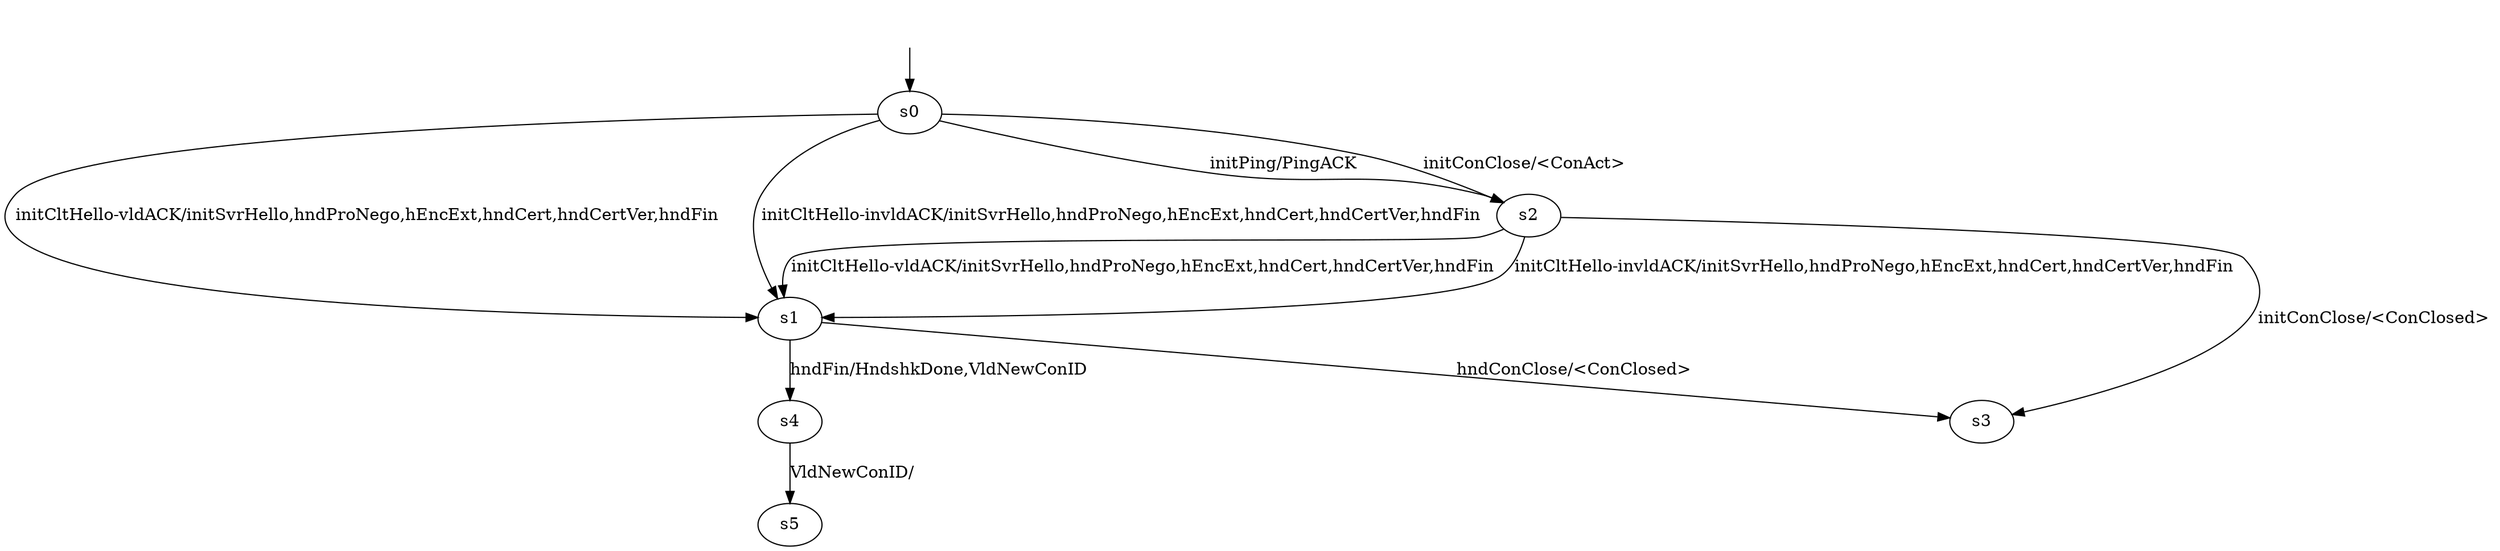 digraph "s2nModels/s2n-B-0/learnedModel" {
s0 [label=s0];
s1 [label=s1];
s2 [label=s2];
s3 [label=s3];
s4 [label=s4];
s5 [label=s5];
s0 -> s2  [label="initPing/PingACK "];
s0 -> s2  [label="initConClose/<ConAct> "];
s0 -> s1  [label="initCltHello-vldACK/initSvrHello,hndProNego,hEncExt,hndCert,hndCertVer,hndFin "];
s0 -> s1  [label="initCltHello-invldACK/initSvrHello,hndProNego,hEncExt,hndCert,hndCertVer,hndFin "];
s1 -> s4  [label="hndFin/HndshkDone,VldNewConID "];
s1 -> s3  [label="hndConClose/<ConClosed> "];
s2 -> s3  [label="initConClose/<ConClosed> "];
s2 -> s1  [label="initCltHello-vldACK/initSvrHello,hndProNego,hEncExt,hndCert,hndCertVer,hndFin "];
s2 -> s1  [label="initCltHello-invldACK/initSvrHello,hndProNego,hEncExt,hndCert,hndCertVer,hndFin "];
s4 -> s5  [label="VldNewConID/ "];
__start0 [label="", shape=none];
__start0 -> s0  [label=""];
}
